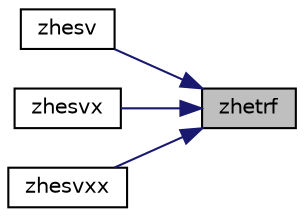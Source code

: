 digraph "zhetrf"
{
 // LATEX_PDF_SIZE
  edge [fontname="Helvetica",fontsize="10",labelfontname="Helvetica",labelfontsize="10"];
  node [fontname="Helvetica",fontsize="10",shape=record];
  rankdir="RL";
  Node1 [label="zhetrf",height=0.2,width=0.4,color="black", fillcolor="grey75", style="filled", fontcolor="black",tooltip="ZHETRF"];
  Node1 -> Node2 [dir="back",color="midnightblue",fontsize="10",style="solid",fontname="Helvetica"];
  Node2 [label="zhesv",height=0.2,width=0.4,color="black", fillcolor="white", style="filled",URL="$zhesv_8f.html#ac2def3254215d3a7c56bc162483193d4",tooltip="ZHESV computes the solution to system of linear equations A * X = B for HE matrices"];
  Node1 -> Node3 [dir="back",color="midnightblue",fontsize="10",style="solid",fontname="Helvetica"];
  Node3 [label="zhesvx",height=0.2,width=0.4,color="black", fillcolor="white", style="filled",URL="$zhesvx_8f.html#ac038d715449bf2a61671e2d2b09886a6",tooltip="ZHESVX computes the solution to system of linear equations A * X = B for HE matrices"];
  Node1 -> Node4 [dir="back",color="midnightblue",fontsize="10",style="solid",fontname="Helvetica"];
  Node4 [label="zhesvxx",height=0.2,width=0.4,color="black", fillcolor="white", style="filled",URL="$zhesvxx_8f.html#ac88f65d92fcfb5322e83248322587782",tooltip="ZHESVXX computes the solution to system of linear equations A * X = B for HE matrices"];
}
